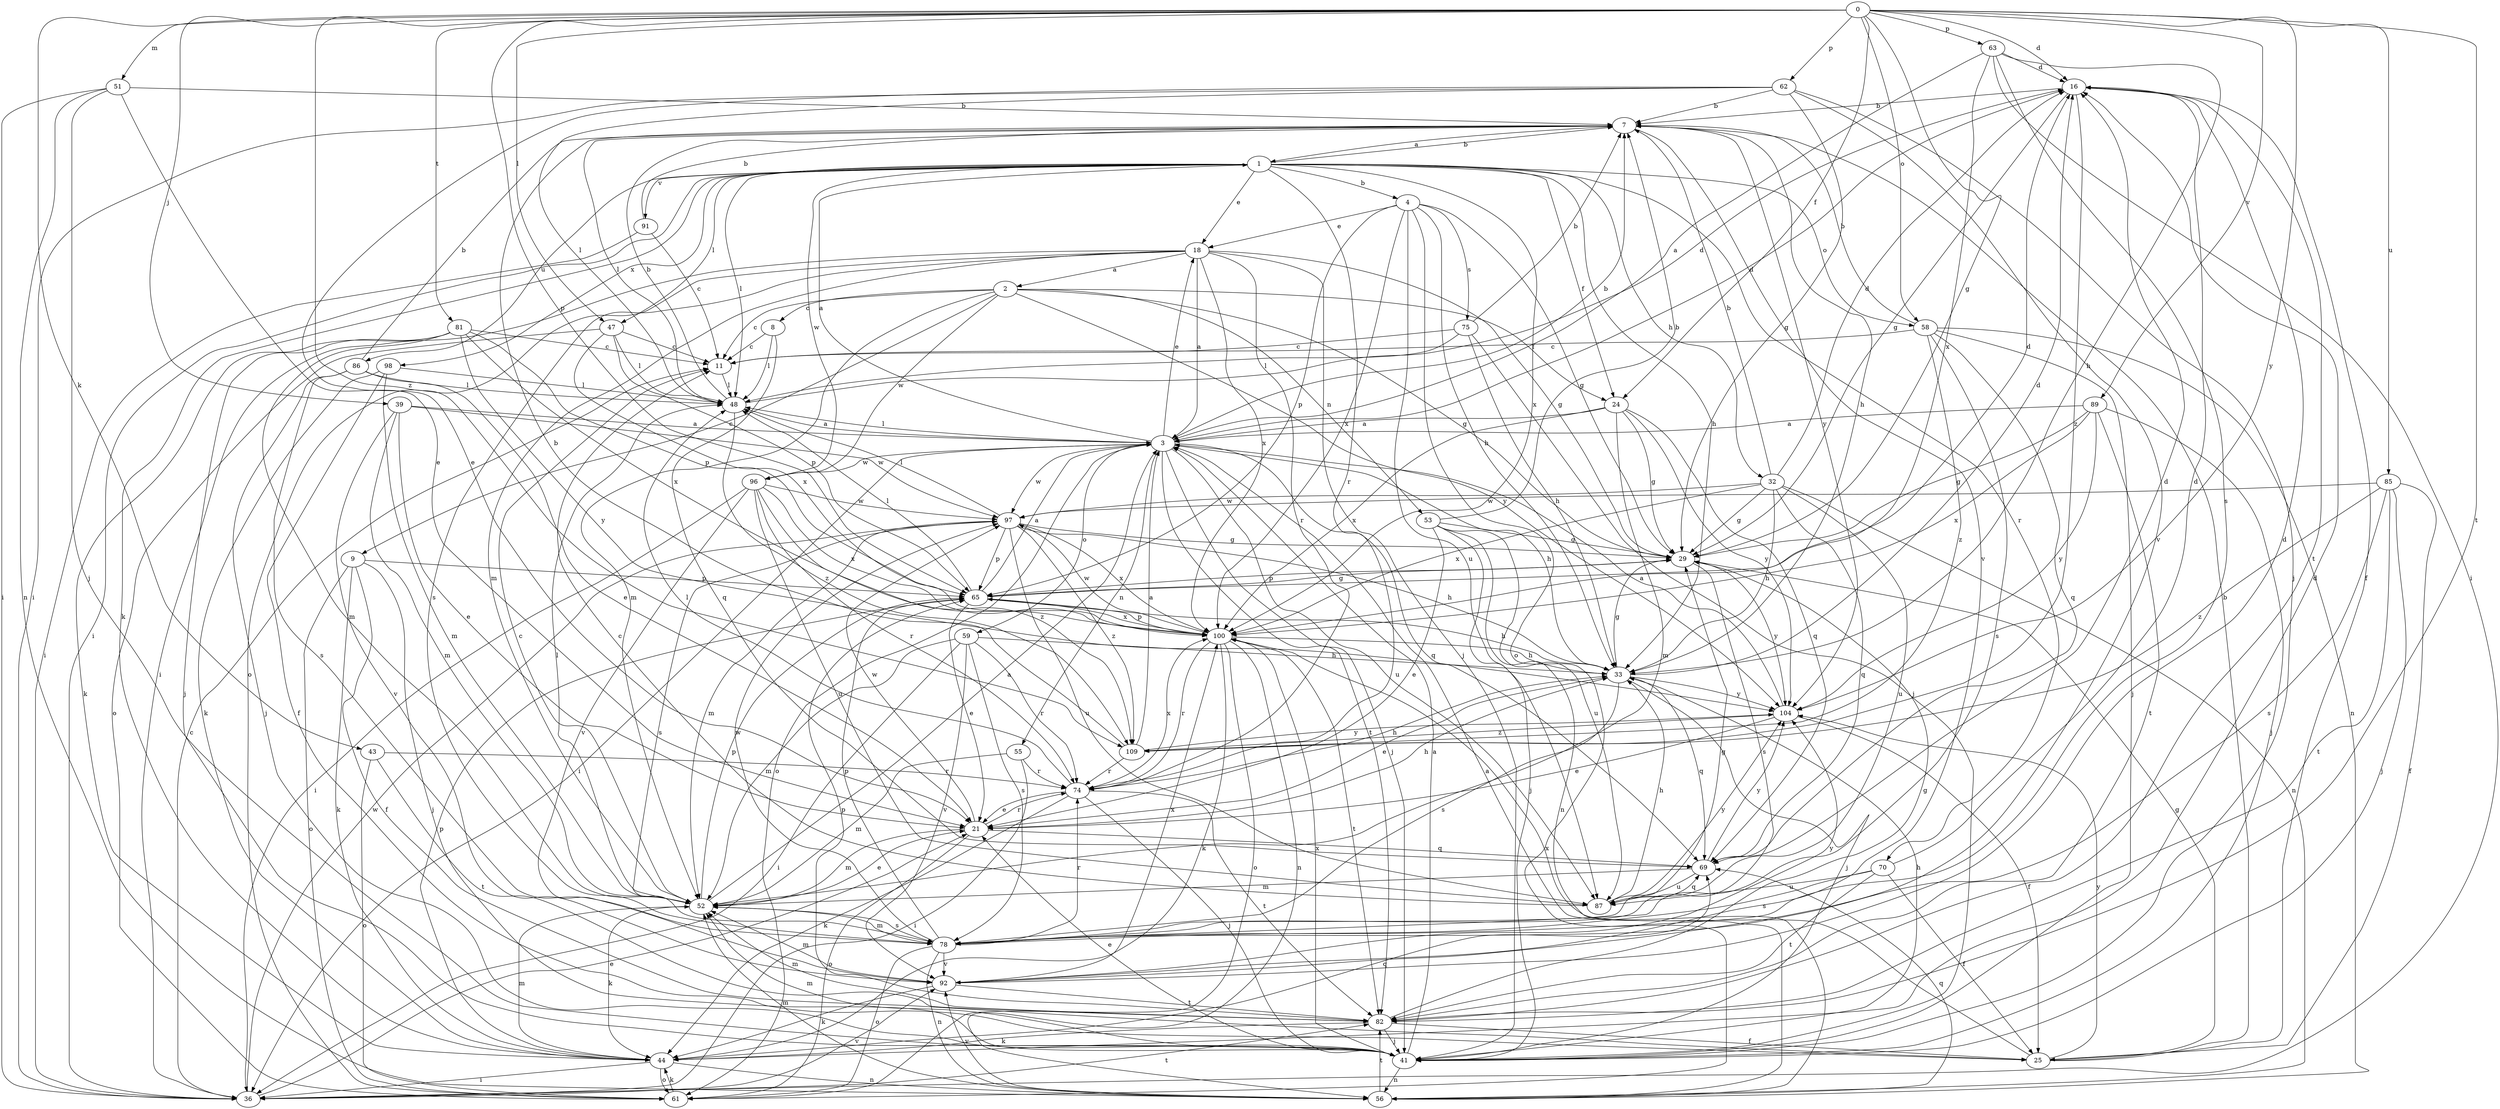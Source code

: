 strict digraph  {
0;
1;
2;
3;
4;
7;
8;
9;
11;
16;
18;
21;
24;
25;
29;
32;
33;
36;
39;
41;
43;
44;
47;
48;
51;
52;
53;
55;
56;
58;
59;
61;
62;
63;
65;
69;
70;
74;
75;
78;
81;
82;
85;
86;
87;
89;
91;
92;
96;
97;
98;
100;
104;
109;
0 -> 16  [label=d];
0 -> 24  [label=f];
0 -> 29  [label=g];
0 -> 39  [label=j];
0 -> 43  [label=k];
0 -> 47  [label=l];
0 -> 51  [label=m];
0 -> 58  [label=o];
0 -> 62  [label=p];
0 -> 63  [label=p];
0 -> 65  [label=p];
0 -> 81  [label=t];
0 -> 82  [label=t];
0 -> 85  [label=u];
0 -> 89  [label=v];
0 -> 104  [label=y];
0 -> 109  [label=z];
1 -> 4  [label=b];
1 -> 7  [label=b];
1 -> 18  [label=e];
1 -> 24  [label=f];
1 -> 32  [label=h];
1 -> 33  [label=h];
1 -> 36  [label=i];
1 -> 44  [label=k];
1 -> 47  [label=l];
1 -> 48  [label=l];
1 -> 58  [label=o];
1 -> 70  [label=r];
1 -> 74  [label=r];
1 -> 86  [label=u];
1 -> 91  [label=v];
1 -> 96  [label=w];
1 -> 98  [label=x];
1 -> 100  [label=x];
2 -> 8  [label=c];
2 -> 9  [label=c];
2 -> 11  [label=c];
2 -> 24  [label=f];
2 -> 29  [label=g];
2 -> 52  [label=m];
2 -> 53  [label=n];
2 -> 96  [label=w];
2 -> 104  [label=y];
3 -> 1  [label=a];
3 -> 7  [label=b];
3 -> 16  [label=d];
3 -> 18  [label=e];
3 -> 33  [label=h];
3 -> 36  [label=i];
3 -> 41  [label=j];
3 -> 48  [label=l];
3 -> 55  [label=n];
3 -> 59  [label=o];
3 -> 61  [label=o];
3 -> 69  [label=q];
3 -> 82  [label=t];
3 -> 87  [label=u];
3 -> 96  [label=w];
3 -> 97  [label=w];
4 -> 18  [label=e];
4 -> 29  [label=g];
4 -> 33  [label=h];
4 -> 61  [label=o];
4 -> 65  [label=p];
4 -> 75  [label=s];
4 -> 87  [label=u];
4 -> 100  [label=x];
7 -> 1  [label=a];
7 -> 33  [label=h];
7 -> 48  [label=l];
7 -> 92  [label=v];
7 -> 104  [label=y];
8 -> 11  [label=c];
8 -> 48  [label=l];
8 -> 69  [label=q];
9 -> 25  [label=f];
9 -> 41  [label=j];
9 -> 44  [label=k];
9 -> 61  [label=o];
9 -> 65  [label=p];
11 -> 48  [label=l];
16 -> 7  [label=b];
16 -> 25  [label=f];
16 -> 29  [label=g];
16 -> 82  [label=t];
16 -> 109  [label=z];
18 -> 2  [label=a];
18 -> 3  [label=a];
18 -> 29  [label=g];
18 -> 36  [label=i];
18 -> 41  [label=j];
18 -> 52  [label=m];
18 -> 61  [label=o];
18 -> 74  [label=r];
18 -> 78  [label=s];
18 -> 100  [label=x];
21 -> 33  [label=h];
21 -> 52  [label=m];
21 -> 61  [label=o];
21 -> 69  [label=q];
21 -> 74  [label=r];
21 -> 97  [label=w];
24 -> 3  [label=a];
24 -> 29  [label=g];
24 -> 52  [label=m];
24 -> 69  [label=q];
24 -> 100  [label=x];
24 -> 104  [label=y];
25 -> 7  [label=b];
25 -> 29  [label=g];
25 -> 100  [label=x];
25 -> 104  [label=y];
29 -> 65  [label=p];
29 -> 78  [label=s];
29 -> 104  [label=y];
32 -> 7  [label=b];
32 -> 16  [label=d];
32 -> 29  [label=g];
32 -> 33  [label=h];
32 -> 56  [label=n];
32 -> 69  [label=q];
32 -> 87  [label=u];
32 -> 97  [label=w];
32 -> 100  [label=x];
33 -> 16  [label=d];
33 -> 21  [label=e];
33 -> 29  [label=g];
33 -> 41  [label=j];
33 -> 69  [label=q];
33 -> 78  [label=s];
33 -> 104  [label=y];
36 -> 11  [label=c];
36 -> 21  [label=e];
36 -> 82  [label=t];
36 -> 92  [label=v];
36 -> 97  [label=w];
39 -> 3  [label=a];
39 -> 21  [label=e];
39 -> 52  [label=m];
39 -> 92  [label=v];
39 -> 97  [label=w];
41 -> 3  [label=a];
41 -> 21  [label=e];
41 -> 33  [label=h];
41 -> 52  [label=m];
41 -> 56  [label=n];
41 -> 100  [label=x];
43 -> 61  [label=o];
43 -> 74  [label=r];
43 -> 82  [label=t];
44 -> 16  [label=d];
44 -> 36  [label=i];
44 -> 52  [label=m];
44 -> 56  [label=n];
44 -> 61  [label=o];
44 -> 65  [label=p];
44 -> 69  [label=q];
47 -> 11  [label=c];
47 -> 48  [label=l];
47 -> 61  [label=o];
47 -> 65  [label=p];
47 -> 100  [label=x];
48 -> 3  [label=a];
48 -> 7  [label=b];
48 -> 16  [label=d];
48 -> 109  [label=z];
51 -> 7  [label=b];
51 -> 21  [label=e];
51 -> 36  [label=i];
51 -> 41  [label=j];
51 -> 56  [label=n];
52 -> 3  [label=a];
52 -> 11  [label=c];
52 -> 21  [label=e];
52 -> 44  [label=k];
52 -> 48  [label=l];
52 -> 65  [label=p];
52 -> 78  [label=s];
53 -> 7  [label=b];
53 -> 21  [label=e];
53 -> 29  [label=g];
53 -> 41  [label=j];
53 -> 56  [label=n];
53 -> 87  [label=u];
55 -> 36  [label=i];
55 -> 52  [label=m];
55 -> 74  [label=r];
56 -> 3  [label=a];
56 -> 52  [label=m];
56 -> 69  [label=q];
56 -> 82  [label=t];
56 -> 92  [label=v];
58 -> 7  [label=b];
58 -> 11  [label=c];
58 -> 41  [label=j];
58 -> 56  [label=n];
58 -> 69  [label=q];
58 -> 78  [label=s];
58 -> 109  [label=z];
59 -> 33  [label=h];
59 -> 36  [label=i];
59 -> 52  [label=m];
59 -> 74  [label=r];
59 -> 78  [label=s];
59 -> 92  [label=v];
61 -> 44  [label=k];
62 -> 7  [label=b];
62 -> 21  [label=e];
62 -> 29  [label=g];
62 -> 36  [label=i];
62 -> 41  [label=j];
62 -> 48  [label=l];
62 -> 92  [label=v];
63 -> 3  [label=a];
63 -> 16  [label=d];
63 -> 33  [label=h];
63 -> 36  [label=i];
63 -> 78  [label=s];
63 -> 100  [label=x];
65 -> 3  [label=a];
65 -> 16  [label=d];
65 -> 21  [label=e];
65 -> 29  [label=g];
65 -> 33  [label=h];
65 -> 48  [label=l];
65 -> 100  [label=x];
69 -> 16  [label=d];
69 -> 52  [label=m];
69 -> 87  [label=u];
69 -> 104  [label=y];
70 -> 16  [label=d];
70 -> 25  [label=f];
70 -> 78  [label=s];
70 -> 82  [label=t];
70 -> 87  [label=u];
74 -> 21  [label=e];
74 -> 33  [label=h];
74 -> 41  [label=j];
74 -> 44  [label=k];
74 -> 48  [label=l];
74 -> 82  [label=t];
74 -> 100  [label=x];
75 -> 7  [label=b];
75 -> 11  [label=c];
75 -> 33  [label=h];
75 -> 41  [label=j];
75 -> 48  [label=l];
78 -> 29  [label=g];
78 -> 52  [label=m];
78 -> 56  [label=n];
78 -> 61  [label=o];
78 -> 65  [label=p];
78 -> 74  [label=r];
78 -> 92  [label=v];
78 -> 97  [label=w];
81 -> 11  [label=c];
81 -> 41  [label=j];
81 -> 44  [label=k];
81 -> 52  [label=m];
81 -> 65  [label=p];
81 -> 100  [label=x];
81 -> 104  [label=y];
82 -> 25  [label=f];
82 -> 29  [label=g];
82 -> 41  [label=j];
82 -> 44  [label=k];
82 -> 52  [label=m];
82 -> 65  [label=p];
85 -> 25  [label=f];
85 -> 41  [label=j];
85 -> 78  [label=s];
85 -> 82  [label=t];
85 -> 97  [label=w];
85 -> 109  [label=z];
86 -> 7  [label=b];
86 -> 21  [label=e];
86 -> 41  [label=j];
86 -> 48  [label=l];
86 -> 78  [label=s];
87 -> 11  [label=c];
87 -> 33  [label=h];
87 -> 69  [label=q];
87 -> 104  [label=y];
89 -> 3  [label=a];
89 -> 29  [label=g];
89 -> 41  [label=j];
89 -> 82  [label=t];
89 -> 100  [label=x];
89 -> 104  [label=y];
91 -> 7  [label=b];
91 -> 11  [label=c];
91 -> 36  [label=i];
92 -> 16  [label=d];
92 -> 44  [label=k];
92 -> 52  [label=m];
92 -> 82  [label=t];
92 -> 100  [label=x];
92 -> 104  [label=y];
96 -> 36  [label=i];
96 -> 74  [label=r];
96 -> 87  [label=u];
96 -> 92  [label=v];
96 -> 97  [label=w];
96 -> 100  [label=x];
96 -> 109  [label=z];
97 -> 29  [label=g];
97 -> 33  [label=h];
97 -> 48  [label=l];
97 -> 52  [label=m];
97 -> 65  [label=p];
97 -> 78  [label=s];
97 -> 87  [label=u];
97 -> 100  [label=x];
97 -> 109  [label=z];
98 -> 25  [label=f];
98 -> 44  [label=k];
98 -> 48  [label=l];
98 -> 52  [label=m];
100 -> 33  [label=h];
100 -> 44  [label=k];
100 -> 56  [label=n];
100 -> 61  [label=o];
100 -> 65  [label=p];
100 -> 74  [label=r];
100 -> 82  [label=t];
100 -> 97  [label=w];
104 -> 3  [label=a];
104 -> 21  [label=e];
104 -> 25  [label=f];
104 -> 109  [label=z];
109 -> 3  [label=a];
109 -> 7  [label=b];
109 -> 74  [label=r];
109 -> 104  [label=y];
}
